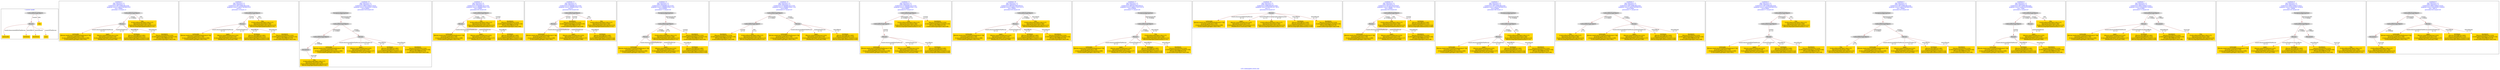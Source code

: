 digraph n0 {
fontcolor="blue"
remincross="true"
label="s18-s-indianapolis-artists.xml"
subgraph cluster_0 {
label="1-correct model"
n2[style="filled",color="white",fillcolor="lightgray",label="CulturalHeritageObject1"];
n3[style="filled",color="white",fillcolor="lightgray",label="Person1"];
n4[shape="plaintext",style="filled",fillcolor="gold",label="title"];
n5[shape="plaintext",style="filled",fillcolor="gold",label="nationality"];
n6[shape="plaintext",style="filled",fillcolor="gold",label="birthDate"];
n7[shape="plaintext",style="filled",fillcolor="gold",label="deathDate"];
n8[shape="plaintext",style="filled",fillcolor="gold",label="name"];
}
subgraph cluster_1 {
label="candidate 0\nlink coherence:1.0\nnode coherence:1.0\nconfidence:0.4977436878925456\nmapping score:0.5992478959641819\ncost:5.99983\n-precision:1.0-recall:1.0"
n10[style="filled",color="white",fillcolor="lightgray",label="CulturalHeritageObject1"];
n11[style="filled",color="white",fillcolor="lightgray",label="Person1"];
n12[shape="plaintext",style="filled",fillcolor="gold",label="nationality\n[Person,countryAssociatedWithThePerson,0.736]\n[Concept,prefLabel,0.106]\n[CulturalHeritageObject,provenance,0.096]\n[CulturalHeritageObject,title,0.061]"];
n13[shape="plaintext",style="filled",fillcolor="gold",label="name\n[Person,nameOfThePerson,0.433]\n[Document,classLink,0.334]\n[CulturalHeritageObject,provenance,0.137]\n[WebResource,classLink,0.096]"];
n14[shape="plaintext",style="filled",fillcolor="gold",label="title\n[CulturalHeritageObject,title,0.37]\n[Document,classLink,0.284]\n[CulturalHeritageObject,description,0.215]\n[Person,biographicalInformation,0.131]"];
n15[shape="plaintext",style="filled",fillcolor="gold",label="birthDate\n[Person,dateOfBirth,0.495]\n[Person,dateOfDeath,0.252]\n[CulturalHeritageObject,created,0.214]\n[Person,biographicalInformation,0.039]"];
n16[shape="plaintext",style="filled",fillcolor="gold",label="deathDate\n[Person,dateOfDeath,0.454]\n[CulturalHeritageObject,created,0.326]\n[Person,dateOfBirth,0.16]\n[CulturalHeritageObject,title,0.06]"];
}
subgraph cluster_2 {
label="candidate 1\nlink coherence:1.0\nnode coherence:1.0\nconfidence:0.4977436878925456\nmapping score:0.5992478959641819\ncost:6.0\n-precision:1.0-recall:1.0"
n18[style="filled",color="white",fillcolor="lightgray",label="CulturalHeritageObject2"];
n19[style="filled",color="white",fillcolor="lightgray",label="Person2"];
n20[shape="plaintext",style="filled",fillcolor="gold",label="nationality\n[Person,countryAssociatedWithThePerson,0.736]\n[Concept,prefLabel,0.106]\n[CulturalHeritageObject,provenance,0.096]\n[CulturalHeritageObject,title,0.061]"];
n21[shape="plaintext",style="filled",fillcolor="gold",label="name\n[Person,nameOfThePerson,0.433]\n[Document,classLink,0.334]\n[CulturalHeritageObject,provenance,0.137]\n[WebResource,classLink,0.096]"];
n22[shape="plaintext",style="filled",fillcolor="gold",label="birthDate\n[Person,dateOfBirth,0.495]\n[Person,dateOfDeath,0.252]\n[CulturalHeritageObject,created,0.214]\n[Person,biographicalInformation,0.039]"];
n23[shape="plaintext",style="filled",fillcolor="gold",label="title\n[CulturalHeritageObject,title,0.37]\n[Document,classLink,0.284]\n[CulturalHeritageObject,description,0.215]\n[Person,biographicalInformation,0.131]"];
n24[shape="plaintext",style="filled",fillcolor="gold",label="deathDate\n[Person,dateOfDeath,0.454]\n[CulturalHeritageObject,created,0.326]\n[Person,dateOfBirth,0.16]\n[CulturalHeritageObject,title,0.06]"];
}
subgraph cluster_3 {
label="candidate 10\nlink coherence:1.0\nnode coherence:1.0\nconfidence:0.4805150082375976\nmapping score:0.5935050027458658\ncost:8.99965\n-precision:0.56-recall:0.83"
n26[style="filled",color="white",fillcolor="lightgray",label="CulturalHeritageObject1"];
n27[style="filled",color="white",fillcolor="lightgray",label="CulturalHeritageObject2"];
n28[style="filled",color="white",fillcolor="lightgray",label="Person1"];
n29[style="filled",color="white",fillcolor="lightgray",label="Document2"];
n30[style="filled",color="white",fillcolor="lightgray",label="EuropeanaAggregation1"];
n31[shape="plaintext",style="filled",fillcolor="gold",label="nationality\n[Person,countryAssociatedWithThePerson,0.736]\n[Concept,prefLabel,0.106]\n[CulturalHeritageObject,provenance,0.096]\n[CulturalHeritageObject,title,0.061]"];
n32[shape="plaintext",style="filled",fillcolor="gold",label="name\n[Person,nameOfThePerson,0.433]\n[Document,classLink,0.334]\n[CulturalHeritageObject,provenance,0.137]\n[WebResource,classLink,0.096]"];
n33[shape="plaintext",style="filled",fillcolor="gold",label="title\n[CulturalHeritageObject,title,0.37]\n[Document,classLink,0.284]\n[CulturalHeritageObject,description,0.215]\n[Person,biographicalInformation,0.131]"];
n34[shape="plaintext",style="filled",fillcolor="gold",label="birthDate\n[Person,dateOfBirth,0.495]\n[Person,dateOfDeath,0.252]\n[CulturalHeritageObject,created,0.214]\n[Person,biographicalInformation,0.039]"];
n35[shape="plaintext",style="filled",fillcolor="gold",label="deathDate\n[Person,dateOfDeath,0.454]\n[CulturalHeritageObject,created,0.326]\n[Person,dateOfBirth,0.16]\n[CulturalHeritageObject,title,0.06]"];
}
subgraph cluster_4 {
label="candidate 11\nlink coherence:1.0\nnode coherence:1.0\nconfidence:0.47206499134137203\nmapping score:0.5906883304471241\ncost:5.99983\n-precision:0.83-recall:0.83"
n37[style="filled",color="white",fillcolor="lightgray",label="CulturalHeritageObject1"];
n38[style="filled",color="white",fillcolor="lightgray",label="Person1"];
n39[shape="plaintext",style="filled",fillcolor="gold",label="nationality\n[Person,countryAssociatedWithThePerson,0.736]\n[Concept,prefLabel,0.106]\n[CulturalHeritageObject,provenance,0.096]\n[CulturalHeritageObject,title,0.061]"];
n40[shape="plaintext",style="filled",fillcolor="gold",label="name\n[Person,nameOfThePerson,0.433]\n[Document,classLink,0.334]\n[CulturalHeritageObject,provenance,0.137]\n[WebResource,classLink,0.096]"];
n41[shape="plaintext",style="filled",fillcolor="gold",label="title\n[CulturalHeritageObject,title,0.37]\n[Document,classLink,0.284]\n[CulturalHeritageObject,description,0.215]\n[Person,biographicalInformation,0.131]"];
n42[shape="plaintext",style="filled",fillcolor="gold",label="deathDate\n[Person,dateOfDeath,0.454]\n[CulturalHeritageObject,created,0.326]\n[Person,dateOfBirth,0.16]\n[CulturalHeritageObject,title,0.06]"];
n43[shape="plaintext",style="filled",fillcolor="gold",label="birthDate\n[Person,dateOfBirth,0.495]\n[Person,dateOfDeath,0.252]\n[CulturalHeritageObject,created,0.214]\n[Person,biographicalInformation,0.039]"];
}
subgraph cluster_5 {
label="candidate 12\nlink coherence:1.0\nnode coherence:1.0\nconfidence:0.47206499134137203\nmapping score:0.5906883304471241\ncost:6.0\n-precision:0.83-recall:0.83"
n45[style="filled",color="white",fillcolor="lightgray",label="CulturalHeritageObject2"];
n46[style="filled",color="white",fillcolor="lightgray",label="Person2"];
n47[shape="plaintext",style="filled",fillcolor="gold",label="nationality\n[Person,countryAssociatedWithThePerson,0.736]\n[Concept,prefLabel,0.106]\n[CulturalHeritageObject,provenance,0.096]\n[CulturalHeritageObject,title,0.061]"];
n48[shape="plaintext",style="filled",fillcolor="gold",label="name\n[Person,nameOfThePerson,0.433]\n[Document,classLink,0.334]\n[CulturalHeritageObject,provenance,0.137]\n[WebResource,classLink,0.096]"];
n49[shape="plaintext",style="filled",fillcolor="gold",label="deathDate\n[Person,dateOfDeath,0.454]\n[CulturalHeritageObject,created,0.326]\n[Person,dateOfBirth,0.16]\n[CulturalHeritageObject,title,0.06]"];
n50[shape="plaintext",style="filled",fillcolor="gold",label="birthDate\n[Person,dateOfBirth,0.495]\n[Person,dateOfDeath,0.252]\n[CulturalHeritageObject,created,0.214]\n[Person,biographicalInformation,0.039]"];
n51[shape="plaintext",style="filled",fillcolor="gold",label="title\n[CulturalHeritageObject,title,0.37]\n[Document,classLink,0.284]\n[CulturalHeritageObject,description,0.215]\n[Person,biographicalInformation,0.131]"];
}
subgraph cluster_6 {
label="candidate 13\nlink coherence:1.0\nnode coherence:1.0\nconfidence:0.47206499134137203\nmapping score:0.5906883304471241\ncost:6.99969\n-precision:0.71-recall:0.83"
n53[style="filled",color="white",fillcolor="lightgray",label="CulturalHeritageObject1"];
n54[style="filled",color="white",fillcolor="lightgray",label="Person1"];
n55[style="filled",color="white",fillcolor="lightgray",label="EuropeanaAggregation1"];
n56[shape="plaintext",style="filled",fillcolor="gold",label="nationality\n[Person,countryAssociatedWithThePerson,0.736]\n[Concept,prefLabel,0.106]\n[CulturalHeritageObject,provenance,0.096]\n[CulturalHeritageObject,title,0.061]"];
n57[shape="plaintext",style="filled",fillcolor="gold",label="name\n[Person,nameOfThePerson,0.433]\n[Document,classLink,0.334]\n[CulturalHeritageObject,provenance,0.137]\n[WebResource,classLink,0.096]"];
n58[shape="plaintext",style="filled",fillcolor="gold",label="title\n[CulturalHeritageObject,title,0.37]\n[Document,classLink,0.284]\n[CulturalHeritageObject,description,0.215]\n[Person,biographicalInformation,0.131]"];
n59[shape="plaintext",style="filled",fillcolor="gold",label="deathDate\n[Person,dateOfDeath,0.454]\n[CulturalHeritageObject,created,0.326]\n[Person,dateOfBirth,0.16]\n[CulturalHeritageObject,title,0.06]"];
n60[shape="plaintext",style="filled",fillcolor="gold",label="birthDate\n[Person,dateOfBirth,0.495]\n[Person,dateOfDeath,0.252]\n[CulturalHeritageObject,created,0.214]\n[Person,biographicalInformation,0.039]"];
}
subgraph cluster_7 {
label="candidate 14\nlink coherence:1.0\nnode coherence:1.0\nconfidence:0.47206499134137203\nmapping score:0.5906883304471241\ncost:6.9998\n-precision:0.57-recall:0.67"
n62[style="filled",color="white",fillcolor="lightgray",label="CulturalHeritageObject1"];
n63[style="filled",color="white",fillcolor="lightgray",label="CulturalHeritageObject2"];
n64[style="filled",color="white",fillcolor="lightgray",label="Person1"];
n65[shape="plaintext",style="filled",fillcolor="gold",label="nationality\n[Person,countryAssociatedWithThePerson,0.736]\n[Concept,prefLabel,0.106]\n[CulturalHeritageObject,provenance,0.096]\n[CulturalHeritageObject,title,0.061]"];
n66[shape="plaintext",style="filled",fillcolor="gold",label="name\n[Person,nameOfThePerson,0.433]\n[Document,classLink,0.334]\n[CulturalHeritageObject,provenance,0.137]\n[WebResource,classLink,0.096]"];
n67[shape="plaintext",style="filled",fillcolor="gold",label="deathDate\n[Person,dateOfDeath,0.454]\n[CulturalHeritageObject,created,0.326]\n[Person,dateOfBirth,0.16]\n[CulturalHeritageObject,title,0.06]"];
n68[shape="plaintext",style="filled",fillcolor="gold",label="birthDate\n[Person,dateOfBirth,0.495]\n[Person,dateOfDeath,0.252]\n[CulturalHeritageObject,created,0.214]\n[Person,biographicalInformation,0.039]"];
n69[shape="plaintext",style="filled",fillcolor="gold",label="title\n[CulturalHeritageObject,title,0.37]\n[Document,classLink,0.284]\n[CulturalHeritageObject,description,0.215]\n[Person,biographicalInformation,0.131]"];
}
subgraph cluster_8 {
label="candidate 15\nlink coherence:1.0\nnode coherence:1.0\nconfidence:0.47206499134137203\nmapping score:0.5906883304471241\ncost:6.99997\n-precision:0.57-recall:0.67"
n71[style="filled",color="white",fillcolor="lightgray",label="CulturalHeritageObject1"];
n72[style="filled",color="white",fillcolor="lightgray",label="CulturalHeritageObject2"];
n73[style="filled",color="white",fillcolor="lightgray",label="Person2"];
n74[shape="plaintext",style="filled",fillcolor="gold",label="nationality\n[Person,countryAssociatedWithThePerson,0.736]\n[Concept,prefLabel,0.106]\n[CulturalHeritageObject,provenance,0.096]\n[CulturalHeritageObject,title,0.061]"];
n75[shape="plaintext",style="filled",fillcolor="gold",label="title\n[CulturalHeritageObject,title,0.37]\n[Document,classLink,0.284]\n[CulturalHeritageObject,description,0.215]\n[Person,biographicalInformation,0.131]"];
n76[shape="plaintext",style="filled",fillcolor="gold",label="name\n[Person,nameOfThePerson,0.433]\n[Document,classLink,0.334]\n[CulturalHeritageObject,provenance,0.137]\n[WebResource,classLink,0.096]"];
n77[shape="plaintext",style="filled",fillcolor="gold",label="birthDate\n[Person,dateOfBirth,0.495]\n[Person,dateOfDeath,0.252]\n[CulturalHeritageObject,created,0.214]\n[Person,biographicalInformation,0.039]"];
n78[shape="plaintext",style="filled",fillcolor="gold",label="deathDate\n[Person,dateOfDeath,0.454]\n[CulturalHeritageObject,created,0.326]\n[Person,dateOfBirth,0.16]\n[CulturalHeritageObject,title,0.06]"];
}
subgraph cluster_9 {
label="candidate 16\nlink coherence:1.0\nnode coherence:1.0\nconfidence:0.46679522993308253\nmapping score:0.5889317433110276\ncost:5.99983\n-precision:0.83-recall:0.83"
n80[style="filled",color="white",fillcolor="lightgray",label="CulturalHeritageObject1"];
n81[style="filled",color="white",fillcolor="lightgray",label="Person1"];
n82[shape="plaintext",style="filled",fillcolor="gold",label="nationality\n[Person,countryAssociatedWithThePerson,0.736]\n[Concept,prefLabel,0.106]\n[CulturalHeritageObject,provenance,0.096]\n[CulturalHeritageObject,title,0.061]"];
n83[shape="plaintext",style="filled",fillcolor="gold",label="name\n[Person,nameOfThePerson,0.433]\n[Document,classLink,0.334]\n[CulturalHeritageObject,provenance,0.137]\n[WebResource,classLink,0.096]"];
n84[shape="plaintext",style="filled",fillcolor="gold",label="title\n[CulturalHeritageObject,title,0.37]\n[Document,classLink,0.284]\n[CulturalHeritageObject,description,0.215]\n[Person,biographicalInformation,0.131]"];
n85[shape="plaintext",style="filled",fillcolor="gold",label="birthDate\n[Person,dateOfBirth,0.495]\n[Person,dateOfDeath,0.252]\n[CulturalHeritageObject,created,0.214]\n[Person,biographicalInformation,0.039]"];
n86[shape="plaintext",style="filled",fillcolor="gold",label="deathDate\n[Person,dateOfDeath,0.454]\n[CulturalHeritageObject,created,0.326]\n[Person,dateOfBirth,0.16]\n[CulturalHeritageObject,title,0.06]"];
}
subgraph cluster_10 {
label="candidate 17\nlink coherence:1.0\nnode coherence:1.0\nconfidence:0.46679522993308253\nmapping score:0.5889317433110276\ncost:6.99969\n-precision:0.71-recall:0.83"
n88[style="filled",color="white",fillcolor="lightgray",label="CulturalHeritageObject1"];
n89[style="filled",color="white",fillcolor="lightgray",label="Person1"];
n90[style="filled",color="white",fillcolor="lightgray",label="EuropeanaAggregation1"];
n91[shape="plaintext",style="filled",fillcolor="gold",label="nationality\n[Person,countryAssociatedWithThePerson,0.736]\n[Concept,prefLabel,0.106]\n[CulturalHeritageObject,provenance,0.096]\n[CulturalHeritageObject,title,0.061]"];
n92[shape="plaintext",style="filled",fillcolor="gold",label="name\n[Person,nameOfThePerson,0.433]\n[Document,classLink,0.334]\n[CulturalHeritageObject,provenance,0.137]\n[WebResource,classLink,0.096]"];
n93[shape="plaintext",style="filled",fillcolor="gold",label="title\n[CulturalHeritageObject,title,0.37]\n[Document,classLink,0.284]\n[CulturalHeritageObject,description,0.215]\n[Person,biographicalInformation,0.131]"];
n94[shape="plaintext",style="filled",fillcolor="gold",label="birthDate\n[Person,dateOfBirth,0.495]\n[Person,dateOfDeath,0.252]\n[CulturalHeritageObject,created,0.214]\n[Person,biographicalInformation,0.039]"];
n95[shape="plaintext",style="filled",fillcolor="gold",label="deathDate\n[Person,dateOfDeath,0.454]\n[CulturalHeritageObject,created,0.326]\n[Person,dateOfBirth,0.16]\n[CulturalHeritageObject,title,0.06]"];
}
subgraph cluster_11 {
label="candidate 18\nlink coherence:1.0\nnode coherence:1.0\nconfidence:0.4498540429522045\nmapping score:0.6166180143174015\ncost:5.0\n-precision:0.8-recall:0.67"
n97[style="filled",color="white",fillcolor="lightgray",label="Person1"];
n98[shape="plaintext",style="filled",fillcolor="gold",label="nationality\n[Person,countryAssociatedWithThePerson,0.736]\n[Concept,prefLabel,0.106]\n[CulturalHeritageObject,provenance,0.096]\n[CulturalHeritageObject,title,0.061]"];
n99[shape="plaintext",style="filled",fillcolor="gold",label="name\n[Person,nameOfThePerson,0.433]\n[Document,classLink,0.334]\n[CulturalHeritageObject,provenance,0.137]\n[WebResource,classLink,0.096]"];
n100[shape="plaintext",style="filled",fillcolor="gold",label="title\n[CulturalHeritageObject,title,0.37]\n[Document,classLink,0.284]\n[CulturalHeritageObject,description,0.215]\n[Person,biographicalInformation,0.131]"];
n101[shape="plaintext",style="filled",fillcolor="gold",label="birthDate\n[Person,dateOfBirth,0.495]\n[Person,dateOfDeath,0.252]\n[CulturalHeritageObject,created,0.214]\n[Person,biographicalInformation,0.039]"];
n102[shape="plaintext",style="filled",fillcolor="gold",label="deathDate\n[Person,dateOfDeath,0.454]\n[CulturalHeritageObject,created,0.326]\n[Person,dateOfBirth,0.16]\n[CulturalHeritageObject,title,0.06]"];
}
subgraph cluster_12 {
label="candidate 19\nlink coherence:1.0\nnode coherence:1.0\nconfidence:0.4414451933556287\nmapping score:0.580481731118543\ncost:5.99983\n-precision:0.83-recall:0.83"
n104[style="filled",color="white",fillcolor="lightgray",label="CulturalHeritageObject1"];
n105[style="filled",color="white",fillcolor="lightgray",label="Person1"];
n106[shape="plaintext",style="filled",fillcolor="gold",label="nationality\n[Person,countryAssociatedWithThePerson,0.736]\n[Concept,prefLabel,0.106]\n[CulturalHeritageObject,provenance,0.096]\n[CulturalHeritageObject,title,0.061]"];
n107[shape="plaintext",style="filled",fillcolor="gold",label="name\n[Person,nameOfThePerson,0.433]\n[Document,classLink,0.334]\n[CulturalHeritageObject,provenance,0.137]\n[WebResource,classLink,0.096]"];
n108[shape="plaintext",style="filled",fillcolor="gold",label="title\n[CulturalHeritageObject,title,0.37]\n[Document,classLink,0.284]\n[CulturalHeritageObject,description,0.215]\n[Person,biographicalInformation,0.131]"];
n109[shape="plaintext",style="filled",fillcolor="gold",label="birthDate\n[Person,dateOfBirth,0.495]\n[Person,dateOfDeath,0.252]\n[CulturalHeritageObject,created,0.214]\n[Person,biographicalInformation,0.039]"];
n110[shape="plaintext",style="filled",fillcolor="gold",label="deathDate\n[Person,dateOfDeath,0.454]\n[CulturalHeritageObject,created,0.326]\n[Person,dateOfBirth,0.16]\n[CulturalHeritageObject,title,0.06]"];
}
subgraph cluster_13 {
label="candidate 2\nlink coherence:1.0\nnode coherence:1.0\nconfidence:0.4977436878925456\nmapping score:0.5992478959641819\ncost:6.99969\n-precision:0.86-recall:1.0"
n112[style="filled",color="white",fillcolor="lightgray",label="CulturalHeritageObject1"];
n113[style="filled",color="white",fillcolor="lightgray",label="Person1"];
n114[style="filled",color="white",fillcolor="lightgray",label="EuropeanaAggregation1"];
n115[shape="plaintext",style="filled",fillcolor="gold",label="nationality\n[Person,countryAssociatedWithThePerson,0.736]\n[Concept,prefLabel,0.106]\n[CulturalHeritageObject,provenance,0.096]\n[CulturalHeritageObject,title,0.061]"];
n116[shape="plaintext",style="filled",fillcolor="gold",label="name\n[Person,nameOfThePerson,0.433]\n[Document,classLink,0.334]\n[CulturalHeritageObject,provenance,0.137]\n[WebResource,classLink,0.096]"];
n117[shape="plaintext",style="filled",fillcolor="gold",label="title\n[CulturalHeritageObject,title,0.37]\n[Document,classLink,0.284]\n[CulturalHeritageObject,description,0.215]\n[Person,biographicalInformation,0.131]"];
n118[shape="plaintext",style="filled",fillcolor="gold",label="birthDate\n[Person,dateOfBirth,0.495]\n[Person,dateOfDeath,0.252]\n[CulturalHeritageObject,created,0.214]\n[Person,biographicalInformation,0.039]"];
n119[shape="plaintext",style="filled",fillcolor="gold",label="deathDate\n[Person,dateOfDeath,0.454]\n[CulturalHeritageObject,created,0.326]\n[Person,dateOfBirth,0.16]\n[CulturalHeritageObject,title,0.06]"];
}
subgraph cluster_14 {
label="candidate 3\nlink coherence:1.0\nnode coherence:1.0\nconfidence:0.4977436878925456\nmapping score:0.5992478959641819\ncost:6.9998\n-precision:0.71-recall:0.83"
n121[style="filled",color="white",fillcolor="lightgray",label="CulturalHeritageObject1"];
n122[style="filled",color="white",fillcolor="lightgray",label="CulturalHeritageObject2"];
n123[style="filled",color="white",fillcolor="lightgray",label="Person1"];
n124[shape="plaintext",style="filled",fillcolor="gold",label="nationality\n[Person,countryAssociatedWithThePerson,0.736]\n[Concept,prefLabel,0.106]\n[CulturalHeritageObject,provenance,0.096]\n[CulturalHeritageObject,title,0.061]"];
n125[shape="plaintext",style="filled",fillcolor="gold",label="name\n[Person,nameOfThePerson,0.433]\n[Document,classLink,0.334]\n[CulturalHeritageObject,provenance,0.137]\n[WebResource,classLink,0.096]"];
n126[shape="plaintext",style="filled",fillcolor="gold",label="birthDate\n[Person,dateOfBirth,0.495]\n[Person,dateOfDeath,0.252]\n[CulturalHeritageObject,created,0.214]\n[Person,biographicalInformation,0.039]"];
n127[shape="plaintext",style="filled",fillcolor="gold",label="title\n[CulturalHeritageObject,title,0.37]\n[Document,classLink,0.284]\n[CulturalHeritageObject,description,0.215]\n[Person,biographicalInformation,0.131]"];
n128[shape="plaintext",style="filled",fillcolor="gold",label="deathDate\n[Person,dateOfDeath,0.454]\n[CulturalHeritageObject,created,0.326]\n[Person,dateOfBirth,0.16]\n[CulturalHeritageObject,title,0.06]"];
}
subgraph cluster_15 {
label="candidate 4\nlink coherence:1.0\nnode coherence:1.0\nconfidence:0.4977436878925456\nmapping score:0.5992478959641819\ncost:6.99997\n-precision:0.71-recall:0.83"
n130[style="filled",color="white",fillcolor="lightgray",label="CulturalHeritageObject1"];
n131[style="filled",color="white",fillcolor="lightgray",label="CulturalHeritageObject2"];
n132[style="filled",color="white",fillcolor="lightgray",label="Person2"];
n133[shape="plaintext",style="filled",fillcolor="gold",label="nationality\n[Person,countryAssociatedWithThePerson,0.736]\n[Concept,prefLabel,0.106]\n[CulturalHeritageObject,provenance,0.096]\n[CulturalHeritageObject,title,0.061]"];
n134[shape="plaintext",style="filled",fillcolor="gold",label="title\n[CulturalHeritageObject,title,0.37]\n[Document,classLink,0.284]\n[CulturalHeritageObject,description,0.215]\n[Person,biographicalInformation,0.131]"];
n135[shape="plaintext",style="filled",fillcolor="gold",label="name\n[Person,nameOfThePerson,0.433]\n[Document,classLink,0.334]\n[CulturalHeritageObject,provenance,0.137]\n[WebResource,classLink,0.096]"];
n136[shape="plaintext",style="filled",fillcolor="gold",label="birthDate\n[Person,dateOfBirth,0.495]\n[Person,dateOfDeath,0.252]\n[CulturalHeritageObject,created,0.214]\n[Person,biographicalInformation,0.039]"];
n137[shape="plaintext",style="filled",fillcolor="gold",label="deathDate\n[Person,dateOfDeath,0.454]\n[CulturalHeritageObject,created,0.326]\n[Person,dateOfBirth,0.16]\n[CulturalHeritageObject,title,0.06]"];
}
subgraph cluster_16 {
label="candidate 5\nlink coherence:1.0\nnode coherence:1.0\nconfidence:0.4977436878925456\nmapping score:0.5992478959641819\ncost:7.99966\n-precision:0.62-recall:0.83"
n139[style="filled",color="white",fillcolor="lightgray",label="CulturalHeritageObject1"];
n140[style="filled",color="white",fillcolor="lightgray",label="CulturalHeritageObject2"];
n141[style="filled",color="white",fillcolor="lightgray",label="Person1"];
n142[style="filled",color="white",fillcolor="lightgray",label="EuropeanaAggregation1"];
n143[shape="plaintext",style="filled",fillcolor="gold",label="nationality\n[Person,countryAssociatedWithThePerson,0.736]\n[Concept,prefLabel,0.106]\n[CulturalHeritageObject,provenance,0.096]\n[CulturalHeritageObject,title,0.061]"];
n144[shape="plaintext",style="filled",fillcolor="gold",label="name\n[Person,nameOfThePerson,0.433]\n[Document,classLink,0.334]\n[CulturalHeritageObject,provenance,0.137]\n[WebResource,classLink,0.096]"];
n145[shape="plaintext",style="filled",fillcolor="gold",label="birthDate\n[Person,dateOfBirth,0.495]\n[Person,dateOfDeath,0.252]\n[CulturalHeritageObject,created,0.214]\n[Person,biographicalInformation,0.039]"];
n146[shape="plaintext",style="filled",fillcolor="gold",label="title\n[CulturalHeritageObject,title,0.37]\n[Document,classLink,0.284]\n[CulturalHeritageObject,description,0.215]\n[Person,biographicalInformation,0.131]"];
n147[shape="plaintext",style="filled",fillcolor="gold",label="deathDate\n[Person,dateOfDeath,0.454]\n[CulturalHeritageObject,created,0.326]\n[Person,dateOfBirth,0.16]\n[CulturalHeritageObject,title,0.06]"];
}
subgraph cluster_17 {
label="candidate 6\nlink coherence:1.0\nnode coherence:1.0\nconfidence:0.4977436878925456\nmapping score:0.5659145626308485\ncost:7.9998\n-precision:0.5-recall:0.67"
n149[style="filled",color="white",fillcolor="lightgray",label="CulturalHeritageObject1"];
n150[style="filled",color="white",fillcolor="lightgray",label="CulturalHeritageObject2"];
n151[style="filled",color="white",fillcolor="lightgray",label="Person1"];
n152[style="filled",color="white",fillcolor="lightgray",label="Person2"];
n153[shape="plaintext",style="filled",fillcolor="gold",label="nationality\n[Person,countryAssociatedWithThePerson,0.736]\n[Concept,prefLabel,0.106]\n[CulturalHeritageObject,provenance,0.096]\n[CulturalHeritageObject,title,0.061]"];
n154[shape="plaintext",style="filled",fillcolor="gold",label="name\n[Person,nameOfThePerson,0.433]\n[Document,classLink,0.334]\n[CulturalHeritageObject,provenance,0.137]\n[WebResource,classLink,0.096]"];
n155[shape="plaintext",style="filled",fillcolor="gold",label="title\n[CulturalHeritageObject,title,0.37]\n[Document,classLink,0.284]\n[CulturalHeritageObject,description,0.215]\n[Person,biographicalInformation,0.131]"];
n156[shape="plaintext",style="filled",fillcolor="gold",label="birthDate\n[Person,dateOfBirth,0.495]\n[Person,dateOfDeath,0.252]\n[CulturalHeritageObject,created,0.214]\n[Person,biographicalInformation,0.039]"];
n157[shape="plaintext",style="filled",fillcolor="gold",label="deathDate\n[Person,dateOfDeath,0.454]\n[CulturalHeritageObject,created,0.326]\n[Person,dateOfBirth,0.16]\n[CulturalHeritageObject,title,0.06]"];
}
subgraph cluster_18 {
label="candidate 7\nlink coherence:1.0\nnode coherence:1.0\nconfidence:0.4805150082375976\nmapping score:0.5935050027458658\ncost:6.9998\n-precision:0.71-recall:0.83"
n159[style="filled",color="white",fillcolor="lightgray",label="CulturalHeritageObject1"];
n160[style="filled",color="white",fillcolor="lightgray",label="Person1"];
n161[style="filled",color="white",fillcolor="lightgray",label="Document1"];
n162[shape="plaintext",style="filled",fillcolor="gold",label="nationality\n[Person,countryAssociatedWithThePerson,0.736]\n[Concept,prefLabel,0.106]\n[CulturalHeritageObject,provenance,0.096]\n[CulturalHeritageObject,title,0.061]"];
n163[shape="plaintext",style="filled",fillcolor="gold",label="name\n[Person,nameOfThePerson,0.433]\n[Document,classLink,0.334]\n[CulturalHeritageObject,provenance,0.137]\n[WebResource,classLink,0.096]"];
n164[shape="plaintext",style="filled",fillcolor="gold",label="birthDate\n[Person,dateOfBirth,0.495]\n[Person,dateOfDeath,0.252]\n[CulturalHeritageObject,created,0.214]\n[Person,biographicalInformation,0.039]"];
n165[shape="plaintext",style="filled",fillcolor="gold",label="deathDate\n[Person,dateOfDeath,0.454]\n[CulturalHeritageObject,created,0.326]\n[Person,dateOfBirth,0.16]\n[CulturalHeritageObject,title,0.06]"];
n166[shape="plaintext",style="filled",fillcolor="gold",label="title\n[CulturalHeritageObject,title,0.37]\n[Document,classLink,0.284]\n[CulturalHeritageObject,description,0.215]\n[Person,biographicalInformation,0.131]"];
}
subgraph cluster_19 {
label="candidate 8\nlink coherence:1.0\nnode coherence:1.0\nconfidence:0.4805150082375976\nmapping score:0.5935050027458658\ncost:7.99966\n-precision:0.62-recall:0.83"
n168[style="filled",color="white",fillcolor="lightgray",label="CulturalHeritageObject1"];
n169[style="filled",color="white",fillcolor="lightgray",label="Person1"];
n170[style="filled",color="white",fillcolor="lightgray",label="Document1"];
n171[style="filled",color="white",fillcolor="lightgray",label="EuropeanaAggregation1"];
n172[shape="plaintext",style="filled",fillcolor="gold",label="nationality\n[Person,countryAssociatedWithThePerson,0.736]\n[Concept,prefLabel,0.106]\n[CulturalHeritageObject,provenance,0.096]\n[CulturalHeritageObject,title,0.061]"];
n173[shape="plaintext",style="filled",fillcolor="gold",label="name\n[Person,nameOfThePerson,0.433]\n[Document,classLink,0.334]\n[CulturalHeritageObject,provenance,0.137]\n[WebResource,classLink,0.096]"];
n174[shape="plaintext",style="filled",fillcolor="gold",label="birthDate\n[Person,dateOfBirth,0.495]\n[Person,dateOfDeath,0.252]\n[CulturalHeritageObject,created,0.214]\n[Person,biographicalInformation,0.039]"];
n175[shape="plaintext",style="filled",fillcolor="gold",label="deathDate\n[Person,dateOfDeath,0.454]\n[CulturalHeritageObject,created,0.326]\n[Person,dateOfBirth,0.16]\n[CulturalHeritageObject,title,0.06]"];
n176[shape="plaintext",style="filled",fillcolor="gold",label="title\n[CulturalHeritageObject,title,0.37]\n[Document,classLink,0.284]\n[CulturalHeritageObject,description,0.215]\n[Person,biographicalInformation,0.131]"];
}
subgraph cluster_20 {
label="candidate 9\nlink coherence:1.0\nnode coherence:1.0\nconfidence:0.4805150082375976\nmapping score:0.5935050027458658\ncost:7.99979\n-precision:0.62-recall:0.83"
n178[style="filled",color="white",fillcolor="lightgray",label="CulturalHeritageObject1"];
n179[style="filled",color="white",fillcolor="lightgray",label="CulturalHeritageObject2"];
n180[style="filled",color="white",fillcolor="lightgray",label="Person1"];
n181[style="filled",color="white",fillcolor="lightgray",label="Document2"];
n182[shape="plaintext",style="filled",fillcolor="gold",label="nationality\n[Person,countryAssociatedWithThePerson,0.736]\n[Concept,prefLabel,0.106]\n[CulturalHeritageObject,provenance,0.096]\n[CulturalHeritageObject,title,0.061]"];
n183[shape="plaintext",style="filled",fillcolor="gold",label="name\n[Person,nameOfThePerson,0.433]\n[Document,classLink,0.334]\n[CulturalHeritageObject,provenance,0.137]\n[WebResource,classLink,0.096]"];
n184[shape="plaintext",style="filled",fillcolor="gold",label="title\n[CulturalHeritageObject,title,0.37]\n[Document,classLink,0.284]\n[CulturalHeritageObject,description,0.215]\n[Person,biographicalInformation,0.131]"];
n185[shape="plaintext",style="filled",fillcolor="gold",label="birthDate\n[Person,dateOfBirth,0.495]\n[Person,dateOfDeath,0.252]\n[CulturalHeritageObject,created,0.214]\n[Person,biographicalInformation,0.039]"];
n186[shape="plaintext",style="filled",fillcolor="gold",label="deathDate\n[Person,dateOfDeath,0.454]\n[CulturalHeritageObject,created,0.326]\n[Person,dateOfBirth,0.16]\n[CulturalHeritageObject,title,0.06]"];
}
n2 -> n3[color="brown",fontcolor="black",label="creator"]
n2 -> n4[color="brown",fontcolor="black",label="title"]
n3 -> n5[color="brown",fontcolor="black",label="countryAssociatedWithThePerson"]
n3 -> n6[color="brown",fontcolor="black",label="dateOfBirth"]
n3 -> n7[color="brown",fontcolor="black",label="dateOfDeath"]
n3 -> n8[color="brown",fontcolor="black",label="nameOfThePerson"]
n10 -> n11[color="brown",fontcolor="black",label="creator\nw=0.99983"]
n11 -> n12[color="brown",fontcolor="black",label="countryAssociatedWithThePerson\nw=1.0"]
n11 -> n13[color="brown",fontcolor="black",label="nameOfThePerson\nw=1.0"]
n10 -> n14[color="brown",fontcolor="black",label="title\nw=1.0"]
n11 -> n15[color="brown",fontcolor="black",label="dateOfBirth\nw=1.0"]
n11 -> n16[color="brown",fontcolor="black",label="dateOfDeath\nw=1.0"]
n18 -> n19[color="brown",fontcolor="black",label="creator\nw=1.0"]
n19 -> n20[color="brown",fontcolor="black",label="countryAssociatedWithThePerson\nw=1.0"]
n19 -> n21[color="brown",fontcolor="black",label="nameOfThePerson\nw=1.0"]
n19 -> n22[color="brown",fontcolor="black",label="dateOfBirth\nw=1.0"]
n18 -> n23[color="brown",fontcolor="black",label="title\nw=1.0"]
n19 -> n24[color="brown",fontcolor="black",label="dateOfDeath\nw=1.0"]
n26 -> n27[color="brown",fontcolor="black",label="isRelatedTo\nw=0.99997"]
n26 -> n28[color="brown",fontcolor="black",label="creator\nw=0.99983"]
n27 -> n29[color="brown",fontcolor="black",label="page\nw=0.99999"]
n30 -> n26[color="brown",fontcolor="black",label="aggregatedCHO\nw=0.99986"]
n28 -> n31[color="brown",fontcolor="black",label="countryAssociatedWithThePerson\nw=1.0"]
n28 -> n32[color="brown",fontcolor="black",label="nameOfThePerson\nw=1.0"]
n29 -> n33[color="brown",fontcolor="black",label="classLink\nw=1.0"]
n28 -> n34[color="brown",fontcolor="black",label="dateOfBirth\nw=1.0"]
n28 -> n35[color="brown",fontcolor="black",label="dateOfDeath\nw=1.0"]
n37 -> n38[color="brown",fontcolor="black",label="creator\nw=0.99983"]
n38 -> n39[color="brown",fontcolor="black",label="countryAssociatedWithThePerson\nw=1.0"]
n38 -> n40[color="brown",fontcolor="black",label="nameOfThePerson\nw=1.0"]
n37 -> n41[color="brown",fontcolor="black",label="title\nw=1.0"]
n37 -> n42[color="brown",fontcolor="black",label="created\nw=1.0"]
n38 -> n43[color="brown",fontcolor="black",label="dateOfBirth\nw=1.0"]
n45 -> n46[color="brown",fontcolor="black",label="creator\nw=1.0"]
n46 -> n47[color="brown",fontcolor="black",label="countryAssociatedWithThePerson\nw=1.0"]
n46 -> n48[color="brown",fontcolor="black",label="nameOfThePerson\nw=1.0"]
n45 -> n49[color="brown",fontcolor="black",label="created\nw=1.0"]
n46 -> n50[color="brown",fontcolor="black",label="dateOfBirth\nw=1.0"]
n45 -> n51[color="brown",fontcolor="black",label="title\nw=1.0"]
n53 -> n54[color="brown",fontcolor="black",label="creator\nw=0.99983"]
n55 -> n53[color="brown",fontcolor="black",label="aggregatedCHO\nw=0.99986"]
n54 -> n56[color="brown",fontcolor="black",label="countryAssociatedWithThePerson\nw=1.0"]
n54 -> n57[color="brown",fontcolor="black",label="nameOfThePerson\nw=1.0"]
n53 -> n58[color="brown",fontcolor="black",label="title\nw=1.0"]
n53 -> n59[color="brown",fontcolor="black",label="created\nw=1.0"]
n54 -> n60[color="brown",fontcolor="black",label="dateOfBirth\nw=1.0"]
n62 -> n63[color="brown",fontcolor="black",label="isRelatedTo\nw=0.99997"]
n62 -> n64[color="brown",fontcolor="black",label="creator\nw=0.99983"]
n64 -> n65[color="brown",fontcolor="black",label="countryAssociatedWithThePerson\nw=1.0"]
n64 -> n66[color="brown",fontcolor="black",label="nameOfThePerson\nw=1.0"]
n63 -> n67[color="brown",fontcolor="black",label="created\nw=1.0"]
n64 -> n68[color="brown",fontcolor="black",label="dateOfBirth\nw=1.0"]
n63 -> n69[color="brown",fontcolor="black",label="title\nw=1.0"]
n71 -> n72[color="brown",fontcolor="black",label="isRelatedTo\nw=0.99997"]
n72 -> n73[color="brown",fontcolor="black",label="creator\nw=1.0"]
n73 -> n74[color="brown",fontcolor="black",label="countryAssociatedWithThePerson\nw=1.0"]
n71 -> n75[color="brown",fontcolor="black",label="title\nw=1.0"]
n73 -> n76[color="brown",fontcolor="black",label="nameOfThePerson\nw=1.0"]
n73 -> n77[color="brown",fontcolor="black",label="dateOfBirth\nw=1.0"]
n71 -> n78[color="brown",fontcolor="black",label="created\nw=1.0"]
n80 -> n81[color="brown",fontcolor="black",label="creator\nw=0.99983"]
n81 -> n82[color="brown",fontcolor="black",label="countryAssociatedWithThePerson\nw=1.0"]
n81 -> n83[color="brown",fontcolor="black",label="nameOfThePerson\nw=1.0"]
n80 -> n84[color="brown",fontcolor="black",label="description\nw=1.0"]
n81 -> n85[color="brown",fontcolor="black",label="dateOfBirth\nw=1.0"]
n81 -> n86[color="brown",fontcolor="black",label="dateOfDeath\nw=1.0"]
n88 -> n89[color="brown",fontcolor="black",label="creator\nw=0.99983"]
n90 -> n88[color="brown",fontcolor="black",label="aggregatedCHO\nw=0.99986"]
n89 -> n91[color="brown",fontcolor="black",label="countryAssociatedWithThePerson\nw=1.0"]
n89 -> n92[color="brown",fontcolor="black",label="nameOfThePerson\nw=1.0"]
n88 -> n93[color="brown",fontcolor="black",label="description\nw=1.0"]
n89 -> n94[color="brown",fontcolor="black",label="dateOfBirth\nw=1.0"]
n89 -> n95[color="brown",fontcolor="black",label="dateOfDeath\nw=1.0"]
n97 -> n98[color="brown",fontcolor="black",label="countryAssociatedWithThePerson\nw=1.0"]
n97 -> n99[color="brown",fontcolor="black",label="nameOfThePerson\nw=1.0"]
n97 -> n100[color="brown",fontcolor="black",label="biographicalInformation\nw=1.0"]
n97 -> n101[color="brown",fontcolor="black",label="dateOfBirth\nw=1.0"]
n97 -> n102[color="brown",fontcolor="black",label="dateOfDeath\nw=1.0"]
n104 -> n105[color="brown",fontcolor="black",label="creator\nw=0.99983"]
n105 -> n106[color="brown",fontcolor="black",label="countryAssociatedWithThePerson\nw=1.0"]
n105 -> n107[color="brown",fontcolor="black",label="nameOfThePerson\nw=1.0"]
n104 -> n108[color="brown",fontcolor="black",label="title\nw=1.0"]
n104 -> n109[color="brown",fontcolor="black",label="created\nw=1.0"]
n105 -> n110[color="brown",fontcolor="black",label="dateOfDeath\nw=1.0"]
n112 -> n113[color="brown",fontcolor="black",label="creator\nw=0.99983"]
n114 -> n112[color="brown",fontcolor="black",label="aggregatedCHO\nw=0.99986"]
n113 -> n115[color="brown",fontcolor="black",label="countryAssociatedWithThePerson\nw=1.0"]
n113 -> n116[color="brown",fontcolor="black",label="nameOfThePerson\nw=1.0"]
n112 -> n117[color="brown",fontcolor="black",label="title\nw=1.0"]
n113 -> n118[color="brown",fontcolor="black",label="dateOfBirth\nw=1.0"]
n113 -> n119[color="brown",fontcolor="black",label="dateOfDeath\nw=1.0"]
n121 -> n122[color="brown",fontcolor="black",label="isRelatedTo\nw=0.99997"]
n121 -> n123[color="brown",fontcolor="black",label="creator\nw=0.99983"]
n123 -> n124[color="brown",fontcolor="black",label="countryAssociatedWithThePerson\nw=1.0"]
n123 -> n125[color="brown",fontcolor="black",label="nameOfThePerson\nw=1.0"]
n123 -> n126[color="brown",fontcolor="black",label="dateOfBirth\nw=1.0"]
n122 -> n127[color="brown",fontcolor="black",label="title\nw=1.0"]
n123 -> n128[color="brown",fontcolor="black",label="dateOfDeath\nw=1.0"]
n130 -> n131[color="brown",fontcolor="black",label="isRelatedTo\nw=0.99997"]
n131 -> n132[color="brown",fontcolor="black",label="creator\nw=1.0"]
n132 -> n133[color="brown",fontcolor="black",label="countryAssociatedWithThePerson\nw=1.0"]
n130 -> n134[color="brown",fontcolor="black",label="title\nw=1.0"]
n132 -> n135[color="brown",fontcolor="black",label="nameOfThePerson\nw=1.0"]
n132 -> n136[color="brown",fontcolor="black",label="dateOfBirth\nw=1.0"]
n132 -> n137[color="brown",fontcolor="black",label="dateOfDeath\nw=1.0"]
n139 -> n140[color="brown",fontcolor="black",label="isRelatedTo\nw=0.99997"]
n139 -> n141[color="brown",fontcolor="black",label="creator\nw=0.99983"]
n142 -> n139[color="brown",fontcolor="black",label="aggregatedCHO\nw=0.99986"]
n141 -> n143[color="brown",fontcolor="black",label="countryAssociatedWithThePerson\nw=1.0"]
n141 -> n144[color="brown",fontcolor="black",label="nameOfThePerson\nw=1.0"]
n141 -> n145[color="brown",fontcolor="black",label="dateOfBirth\nw=1.0"]
n140 -> n146[color="brown",fontcolor="black",label="title\nw=1.0"]
n141 -> n147[color="brown",fontcolor="black",label="dateOfDeath\nw=1.0"]
n149 -> n150[color="brown",fontcolor="black",label="isRelatedTo\nw=0.99997"]
n149 -> n151[color="brown",fontcolor="black",label="creator\nw=0.99983"]
n150 -> n152[color="brown",fontcolor="black",label="creator\nw=1.0"]
n152 -> n153[color="brown",fontcolor="black",label="countryAssociatedWithThePerson\nw=1.0"]
n151 -> n154[color="brown",fontcolor="black",label="nameOfThePerson\nw=1.0"]
n149 -> n155[color="brown",fontcolor="black",label="title\nw=1.0"]
n152 -> n156[color="brown",fontcolor="black",label="dateOfBirth\nw=1.0"]
n152 -> n157[color="brown",fontcolor="black",label="dateOfDeath\nw=1.0"]
n159 -> n160[color="brown",fontcolor="black",label="creator\nw=0.99983"]
n159 -> n161[color="brown",fontcolor="black",label="page\nw=0.99997"]
n160 -> n162[color="brown",fontcolor="black",label="countryAssociatedWithThePerson\nw=1.0"]
n160 -> n163[color="brown",fontcolor="black",label="nameOfThePerson\nw=1.0"]
n160 -> n164[color="brown",fontcolor="black",label="dateOfBirth\nw=1.0"]
n160 -> n165[color="brown",fontcolor="black",label="dateOfDeath\nw=1.0"]
n161 -> n166[color="brown",fontcolor="black",label="classLink\nw=1.0"]
n168 -> n169[color="brown",fontcolor="black",label="creator\nw=0.99983"]
n168 -> n170[color="brown",fontcolor="black",label="page\nw=0.99997"]
n171 -> n168[color="brown",fontcolor="black",label="aggregatedCHO\nw=0.99986"]
n169 -> n172[color="brown",fontcolor="black",label="countryAssociatedWithThePerson\nw=1.0"]
n169 -> n173[color="brown",fontcolor="black",label="nameOfThePerson\nw=1.0"]
n169 -> n174[color="brown",fontcolor="black",label="dateOfBirth\nw=1.0"]
n169 -> n175[color="brown",fontcolor="black",label="dateOfDeath\nw=1.0"]
n170 -> n176[color="brown",fontcolor="black",label="classLink\nw=1.0"]
n178 -> n179[color="brown",fontcolor="black",label="isRelatedTo\nw=0.99997"]
n178 -> n180[color="brown",fontcolor="black",label="creator\nw=0.99983"]
n179 -> n181[color="brown",fontcolor="black",label="page\nw=0.99999"]
n180 -> n182[color="brown",fontcolor="black",label="countryAssociatedWithThePerson\nw=1.0"]
n180 -> n183[color="brown",fontcolor="black",label="nameOfThePerson\nw=1.0"]
n181 -> n184[color="brown",fontcolor="black",label="classLink\nw=1.0"]
n180 -> n185[color="brown",fontcolor="black",label="dateOfBirth\nw=1.0"]
n180 -> n186[color="brown",fontcolor="black",label="dateOfDeath\nw=1.0"]
}
